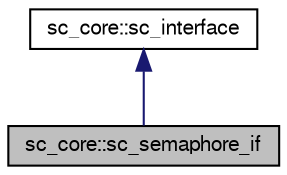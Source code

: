 digraph "sc_core::sc_semaphore_if"
{
  edge [fontname="FreeSans",fontsize="10",labelfontname="FreeSans",labelfontsize="10"];
  node [fontname="FreeSans",fontsize="10",shape=record];
  Node4 [label="sc_core::sc_semaphore_if",height=0.2,width=0.4,color="black", fillcolor="grey75", style="filled", fontcolor="black"];
  Node5 -> Node4 [dir="back",color="midnightblue",fontsize="10",style="solid",fontname="FreeSans"];
  Node5 [label="sc_core::sc_interface",height=0.2,width=0.4,color="black", fillcolor="white", style="filled",URL="$a01196.html"];
}

